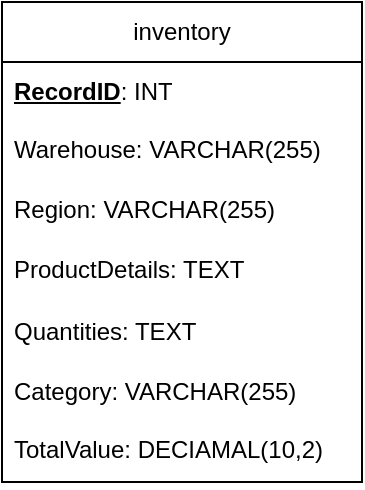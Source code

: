 <mxfile version="25.0.3">
  <diagram name="Page-1" id="jB7Cta4icuouSrTJEGFC">
    <mxGraphModel dx="1434" dy="746" grid="1" gridSize="10" guides="1" tooltips="1" connect="1" arrows="1" fold="1" page="1" pageScale="1" pageWidth="850" pageHeight="1100" math="0" shadow="0">
      <root>
        <mxCell id="0" />
        <mxCell id="1" parent="0" />
        <mxCell id="1ylcav4_zDiKb9anYuCH-23" value="inventory" style="swimlane;fontStyle=0;childLayout=stackLayout;horizontal=1;startSize=30;horizontalStack=0;resizeParent=1;resizeParentMax=0;resizeLast=0;collapsible=1;marginBottom=0;whiteSpace=wrap;html=1;" vertex="1" parent="1">
          <mxGeometry x="570" y="90" width="180" height="240" as="geometry" />
        </mxCell>
        <mxCell id="1ylcav4_zDiKb9anYuCH-24" value="&lt;b&gt;&lt;u&gt;RecordID&lt;/u&gt;&lt;/b&gt;: INT" style="text;strokeColor=none;fillColor=none;align=left;verticalAlign=middle;spacingLeft=4;spacingRight=4;overflow=hidden;points=[[0,0.5],[1,0.5]];portConstraint=eastwest;rotatable=0;whiteSpace=wrap;html=1;" vertex="1" parent="1ylcav4_zDiKb9anYuCH-23">
          <mxGeometry y="30" width="180" height="30" as="geometry" />
        </mxCell>
        <mxCell id="1ylcav4_zDiKb9anYuCH-28" value="Warehouse: VARCHAR(255)" style="text;strokeColor=none;fillColor=none;spacingLeft=4;spacingRight=4;overflow=hidden;rotatable=0;points=[[0,0.5],[1,0.5]];portConstraint=eastwest;fontSize=12;whiteSpace=wrap;html=1;" vertex="1" parent="1ylcav4_zDiKb9anYuCH-23">
          <mxGeometry y="60" width="180" height="30" as="geometry" />
        </mxCell>
        <mxCell id="1ylcav4_zDiKb9anYuCH-29" value="Region: VARCHAR(255)" style="text;strokeColor=none;fillColor=none;spacingLeft=4;spacingRight=4;overflow=hidden;rotatable=0;points=[[0,0.5],[1,0.5]];portConstraint=eastwest;fontSize=12;whiteSpace=wrap;html=1;" vertex="1" parent="1ylcav4_zDiKb9anYuCH-23">
          <mxGeometry y="90" width="180" height="30" as="geometry" />
        </mxCell>
        <mxCell id="1ylcav4_zDiKb9anYuCH-30" value="ProductDetails: TEXT" style="text;strokeColor=none;fillColor=none;spacingLeft=4;spacingRight=4;overflow=hidden;rotatable=0;points=[[0,0.5],[1,0.5]];portConstraint=eastwest;fontSize=12;whiteSpace=wrap;html=1;" vertex="1" parent="1ylcav4_zDiKb9anYuCH-23">
          <mxGeometry y="120" width="180" height="30" as="geometry" />
        </mxCell>
        <mxCell id="1ylcav4_zDiKb9anYuCH-25" value="Quantities: TEXT" style="text;strokeColor=none;fillColor=none;align=left;verticalAlign=middle;spacingLeft=4;spacingRight=4;overflow=hidden;points=[[0,0.5],[1,0.5]];portConstraint=eastwest;rotatable=0;whiteSpace=wrap;html=1;" vertex="1" parent="1ylcav4_zDiKb9anYuCH-23">
          <mxGeometry y="150" width="180" height="30" as="geometry" />
        </mxCell>
        <mxCell id="1ylcav4_zDiKb9anYuCH-26" value="Category: VARCHAR(255)" style="text;strokeColor=none;fillColor=none;align=left;verticalAlign=middle;spacingLeft=4;spacingRight=4;overflow=hidden;points=[[0,0.5],[1,0.5]];portConstraint=eastwest;rotatable=0;whiteSpace=wrap;html=1;" vertex="1" parent="1ylcav4_zDiKb9anYuCH-23">
          <mxGeometry y="180" width="180" height="30" as="geometry" />
        </mxCell>
        <mxCell id="1ylcav4_zDiKb9anYuCH-27" value="TotalValue: DECIAMAL(10,2)" style="text;strokeColor=none;fillColor=none;spacingLeft=4;spacingRight=4;overflow=hidden;rotatable=0;points=[[0,0.5],[1,0.5]];portConstraint=eastwest;fontSize=12;whiteSpace=wrap;html=1;" vertex="1" parent="1ylcav4_zDiKb9anYuCH-23">
          <mxGeometry y="210" width="180" height="30" as="geometry" />
        </mxCell>
      </root>
    </mxGraphModel>
  </diagram>
</mxfile>
